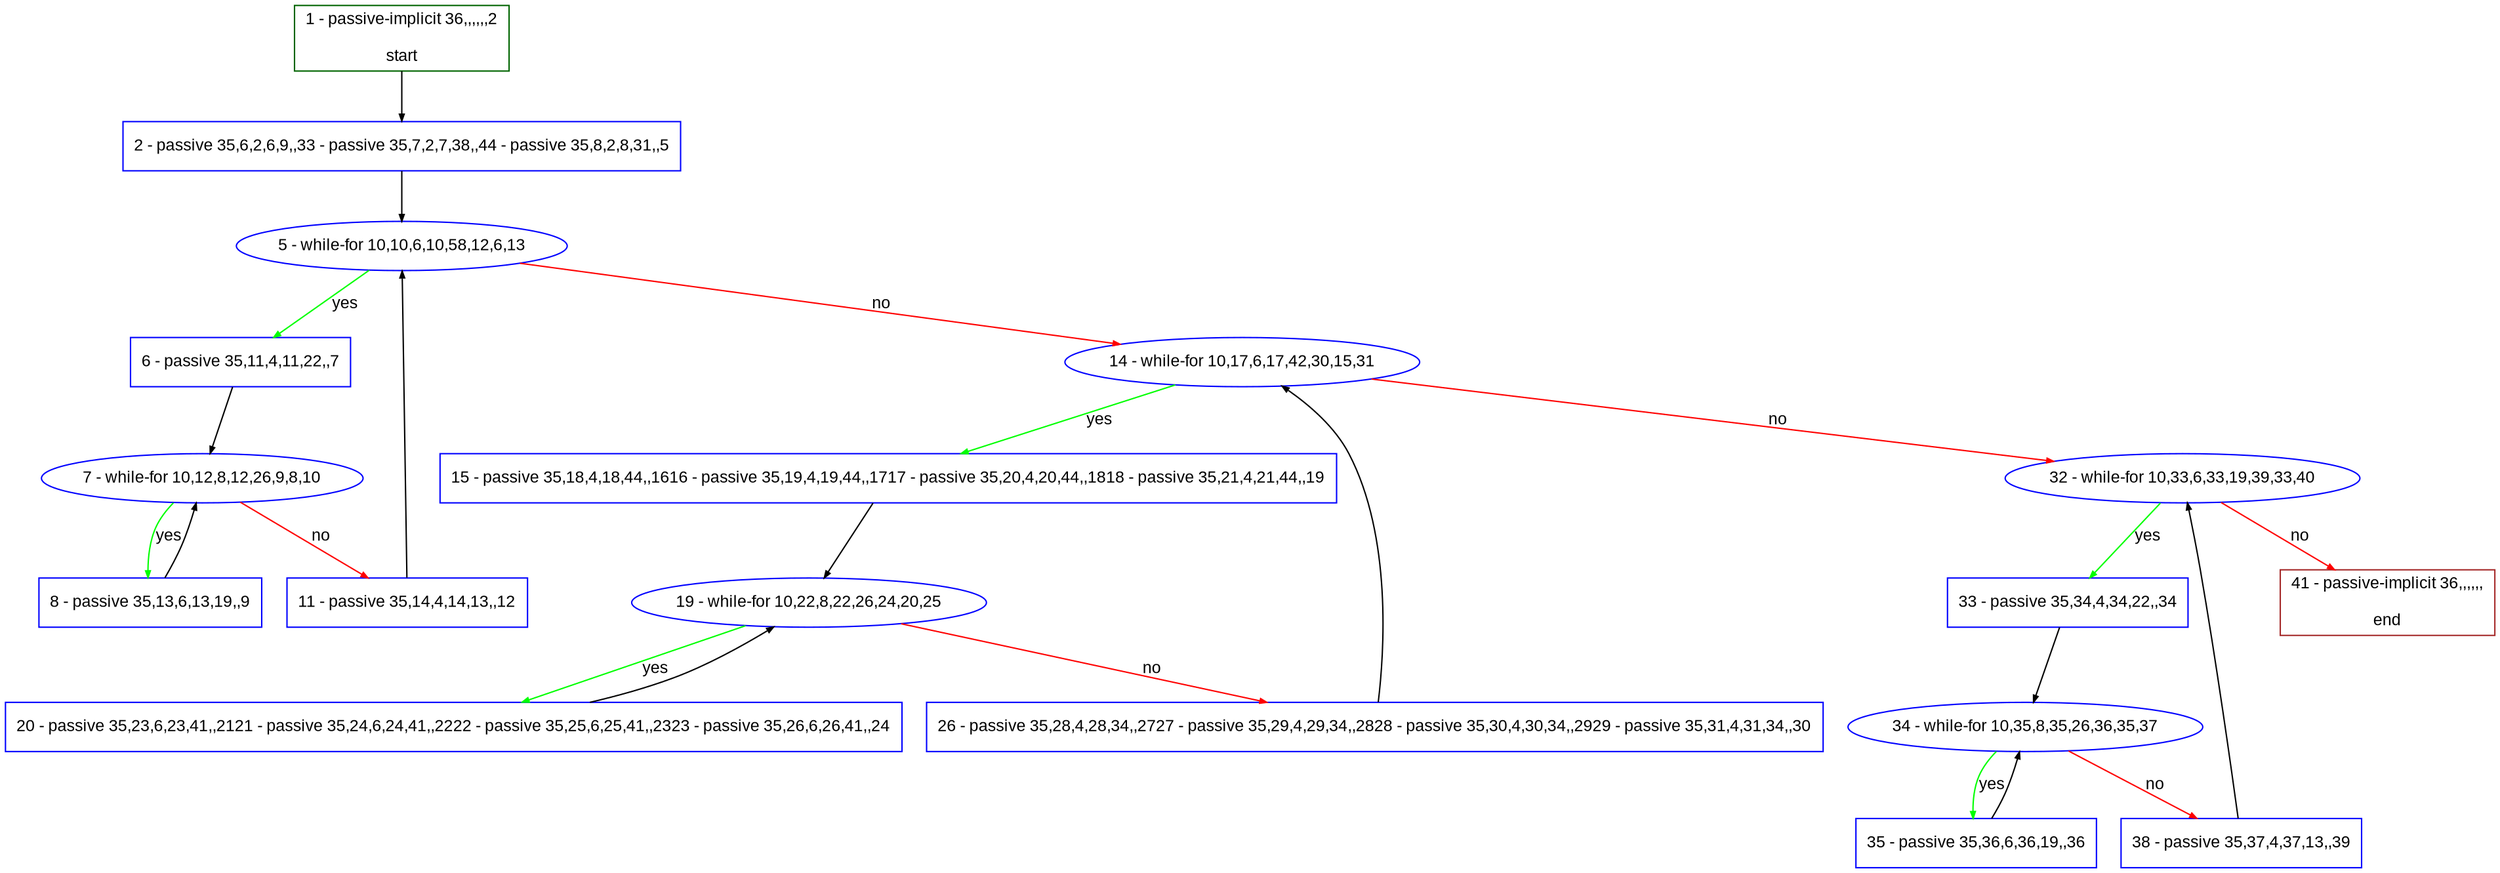 digraph "" {
  graph [bgcolor="white", fillcolor="#FFFFCC", pack="true", packmode="clust", fontname="Arial", label="", fontsize="12", compound="true", style="rounded,filled"];
  node [node_initialized="no", fillcolor="white", fontname="Arial", label="", color="grey", fontsize="12", fixedsize="false", compound="true", shape="rectangle", style="filled"];
  edge [arrowtail="none", lhead="", fontcolor="black", fontname="Arial", label="", color="black", fontsize="12", arrowhead="normal", arrowsize="0.5", compound="true", ltail="", dir="forward"];
  __N1 [fillcolor="#ffffff", label="2 - passive 35,6,2,6,9,,33 - passive 35,7,2,7,38,,44 - passive 35,8,2,8,31,,5", color="#0000ff", shape="box", style="filled"];
  __N2 [fillcolor="#ffffff", label="1 - passive-implicit 36,,,,,,2\n\nstart", color="#006400", shape="box", style="filled"];
  __N3 [fillcolor="#ffffff", label="5 - while-for 10,10,6,10,58,12,6,13", color="#0000ff", shape="oval", style="filled"];
  __N4 [fillcolor="#ffffff", label="6 - passive 35,11,4,11,22,,7", color="#0000ff", shape="box", style="filled"];
  __N5 [fillcolor="#ffffff", label="14 - while-for 10,17,6,17,42,30,15,31", color="#0000ff", shape="oval", style="filled"];
  __N6 [fillcolor="#ffffff", label="7 - while-for 10,12,8,12,26,9,8,10", color="#0000ff", shape="oval", style="filled"];
  __N7 [fillcolor="#ffffff", label="8 - passive 35,13,6,13,19,,9", color="#0000ff", shape="box", style="filled"];
  __N8 [fillcolor="#ffffff", label="11 - passive 35,14,4,14,13,,12", color="#0000ff", shape="box", style="filled"];
  __N9 [fillcolor="#ffffff", label="15 - passive 35,18,4,18,44,,1616 - passive 35,19,4,19,44,,1717 - passive 35,20,4,20,44,,1818 - passive 35,21,4,21,44,,19", color="#0000ff", shape="box", style="filled"];
  __N10 [fillcolor="#ffffff", label="32 - while-for 10,33,6,33,19,39,33,40", color="#0000ff", shape="oval", style="filled"];
  __N11 [fillcolor="#ffffff", label="19 - while-for 10,22,8,22,26,24,20,25", color="#0000ff", shape="oval", style="filled"];
  __N12 [fillcolor="#ffffff", label="20 - passive 35,23,6,23,41,,2121 - passive 35,24,6,24,41,,2222 - passive 35,25,6,25,41,,2323 - passive 35,26,6,26,41,,24", color="#0000ff", shape="box", style="filled"];
  __N13 [fillcolor="#ffffff", label="26 - passive 35,28,4,28,34,,2727 - passive 35,29,4,29,34,,2828 - passive 35,30,4,30,34,,2929 - passive 35,31,4,31,34,,30", color="#0000ff", shape="box", style="filled"];
  __N14 [fillcolor="#ffffff", label="33 - passive 35,34,4,34,22,,34", color="#0000ff", shape="box", style="filled"];
  __N15 [fillcolor="#ffffff", label="41 - passive-implicit 36,,,,,,\n\nend", color="#a52a2a", shape="box", style="filled"];
  __N16 [fillcolor="#ffffff", label="34 - while-for 10,35,8,35,26,36,35,37", color="#0000ff", shape="oval", style="filled"];
  __N17 [fillcolor="#ffffff", label="35 - passive 35,36,6,36,19,,36", color="#0000ff", shape="box", style="filled"];
  __N18 [fillcolor="#ffffff", label="38 - passive 35,37,4,37,13,,39", color="#0000ff", shape="box", style="filled"];
  __N2 -> __N1 [arrowtail="none", color="#000000", label="", arrowhead="normal", dir="forward"];
  __N1 -> __N3 [arrowtail="none", color="#000000", label="", arrowhead="normal", dir="forward"];
  __N3 -> __N4 [arrowtail="none", color="#00ff00", label="yes", arrowhead="normal", dir="forward"];
  __N3 -> __N5 [arrowtail="none", color="#ff0000", label="no", arrowhead="normal", dir="forward"];
  __N4 -> __N6 [arrowtail="none", color="#000000", label="", arrowhead="normal", dir="forward"];
  __N6 -> __N7 [arrowtail="none", color="#00ff00", label="yes", arrowhead="normal", dir="forward"];
  __N7 -> __N6 [arrowtail="none", color="#000000", label="", arrowhead="normal", dir="forward"];
  __N6 -> __N8 [arrowtail="none", color="#ff0000", label="no", arrowhead="normal", dir="forward"];
  __N8 -> __N3 [arrowtail="none", color="#000000", label="", arrowhead="normal", dir="forward"];
  __N5 -> __N9 [arrowtail="none", color="#00ff00", label="yes", arrowhead="normal", dir="forward"];
  __N5 -> __N10 [arrowtail="none", color="#ff0000", label="no", arrowhead="normal", dir="forward"];
  __N9 -> __N11 [arrowtail="none", color="#000000", label="", arrowhead="normal", dir="forward"];
  __N11 -> __N12 [arrowtail="none", color="#00ff00", label="yes", arrowhead="normal", dir="forward"];
  __N12 -> __N11 [arrowtail="none", color="#000000", label="", arrowhead="normal", dir="forward"];
  __N11 -> __N13 [arrowtail="none", color="#ff0000", label="no", arrowhead="normal", dir="forward"];
  __N13 -> __N5 [arrowtail="none", color="#000000", label="", arrowhead="normal", dir="forward"];
  __N10 -> __N14 [arrowtail="none", color="#00ff00", label="yes", arrowhead="normal", dir="forward"];
  __N10 -> __N15 [arrowtail="none", color="#ff0000", label="no", arrowhead="normal", dir="forward"];
  __N14 -> __N16 [arrowtail="none", color="#000000", label="", arrowhead="normal", dir="forward"];
  __N16 -> __N17 [arrowtail="none", color="#00ff00", label="yes", arrowhead="normal", dir="forward"];
  __N17 -> __N16 [arrowtail="none", color="#000000", label="", arrowhead="normal", dir="forward"];
  __N16 -> __N18 [arrowtail="none", color="#ff0000", label="no", arrowhead="normal", dir="forward"];
  __N18 -> __N10 [arrowtail="none", color="#000000", label="", arrowhead="normal", dir="forward"];
}
